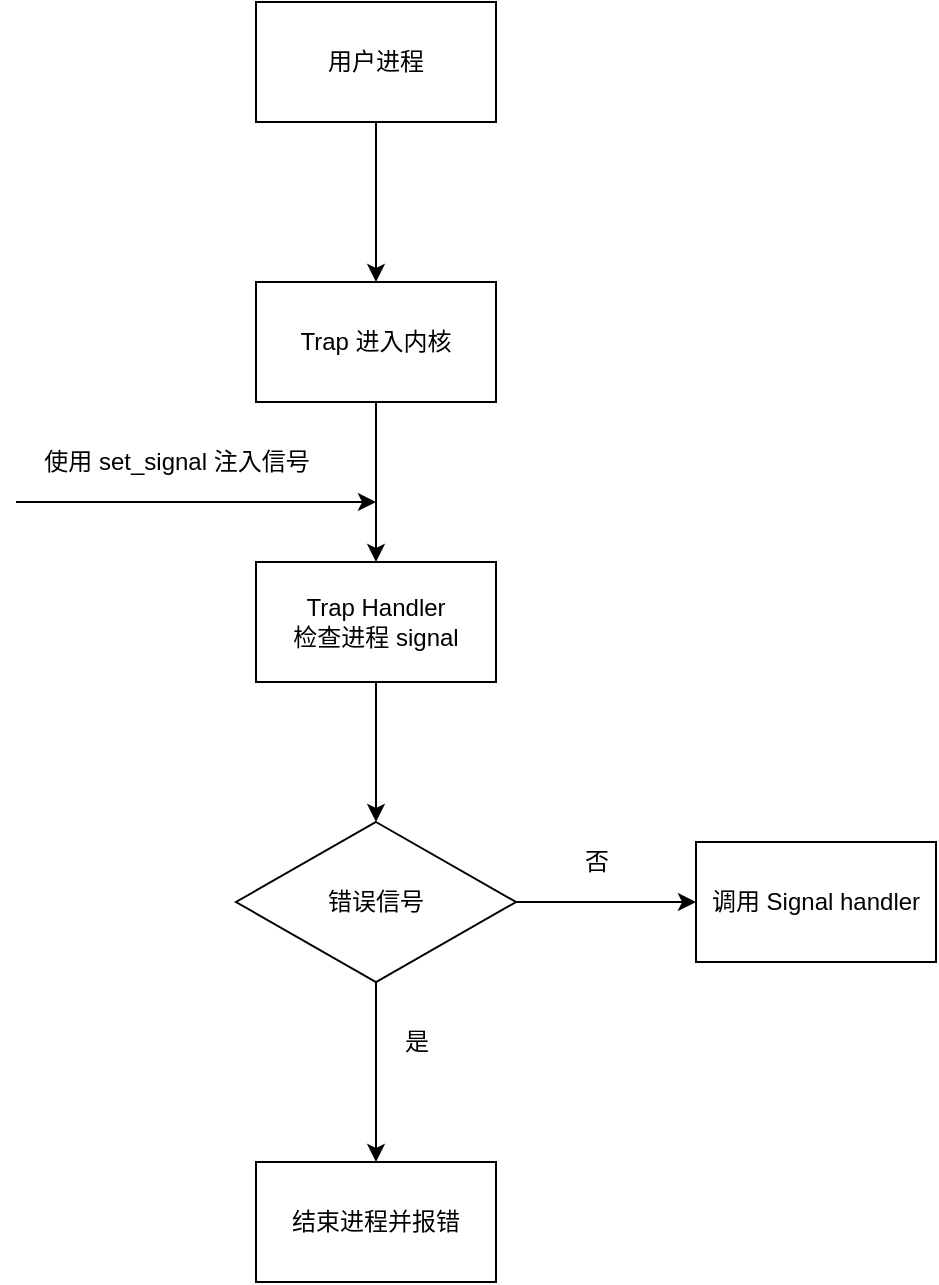 <mxfile>
    <diagram id="KU2TTSu077uuqw_k1KB5" name="signal">
        <mxGraphModel dx="1058" dy="773" grid="1" gridSize="10" guides="1" tooltips="1" connect="1" arrows="1" fold="1" page="1" pageScale="1" pageWidth="850" pageHeight="1100" math="0" shadow="0">
            <root>
                <mxCell id="0"/>
                <mxCell id="1" parent="0"/>
                <mxCell id="5" value="" style="edgeStyle=none;html=1;" edge="1" parent="1" source="2" target="4">
                    <mxGeometry relative="1" as="geometry"/>
                </mxCell>
                <mxCell id="2" value="用户进程" style="whiteSpace=wrap;html=1;" vertex="1" parent="1">
                    <mxGeometry x="240" y="70" width="120" height="60" as="geometry"/>
                </mxCell>
                <mxCell id="7" value="" style="edgeStyle=none;html=1;" edge="1" parent="1" source="4" target="6">
                    <mxGeometry relative="1" as="geometry"/>
                </mxCell>
                <mxCell id="4" value="Trap 进入内核" style="whiteSpace=wrap;html=1;" vertex="1" parent="1">
                    <mxGeometry x="240" y="210" width="120" height="60" as="geometry"/>
                </mxCell>
                <mxCell id="11" value="" style="edgeStyle=none;html=1;" edge="1" parent="1" source="6" target="10">
                    <mxGeometry relative="1" as="geometry"/>
                </mxCell>
                <mxCell id="6" value="Trap Handler &lt;br&gt;检查进程 signal" style="whiteSpace=wrap;html=1;" vertex="1" parent="1">
                    <mxGeometry x="240" y="350" width="120" height="60" as="geometry"/>
                </mxCell>
                <mxCell id="14" value="" style="edgeStyle=none;html=1;" edge="1" parent="1" source="10" target="13">
                    <mxGeometry relative="1" as="geometry"/>
                </mxCell>
                <mxCell id="17" value="" style="edgeStyle=none;html=1;" edge="1" parent="1" source="10" target="16">
                    <mxGeometry relative="1" as="geometry"/>
                </mxCell>
                <mxCell id="10" value="错误信号&lt;br&gt;" style="rhombus;whiteSpace=wrap;html=1;" vertex="1" parent="1">
                    <mxGeometry x="230" y="480" width="140" height="80" as="geometry"/>
                </mxCell>
                <mxCell id="13" value="调用 Signal handler" style="whiteSpace=wrap;html=1;" vertex="1" parent="1">
                    <mxGeometry x="460" y="490" width="120" height="60" as="geometry"/>
                </mxCell>
                <mxCell id="15" value="否" style="text;html=1;align=center;verticalAlign=middle;resizable=0;points=[];autosize=1;strokeColor=none;fillColor=none;" vertex="1" parent="1">
                    <mxGeometry x="390" y="485" width="40" height="30" as="geometry"/>
                </mxCell>
                <mxCell id="16" value="结束进程并报错" style="whiteSpace=wrap;html=1;" vertex="1" parent="1">
                    <mxGeometry x="240" y="650" width="120" height="60" as="geometry"/>
                </mxCell>
                <mxCell id="19" value="是" style="text;html=1;align=center;verticalAlign=middle;resizable=0;points=[];autosize=1;strokeColor=none;fillColor=none;" vertex="1" parent="1">
                    <mxGeometry x="300" y="575" width="40" height="30" as="geometry"/>
                </mxCell>
                <mxCell id="23" value="" style="endArrow=classic;html=1;" edge="1" parent="1">
                    <mxGeometry width="50" height="50" relative="1" as="geometry">
                        <mxPoint x="120" y="320" as="sourcePoint"/>
                        <mxPoint x="300" y="320" as="targetPoint"/>
                    </mxGeometry>
                </mxCell>
                <mxCell id="24" value="使用 set_signal 注入信号" style="text;html=1;align=center;verticalAlign=middle;resizable=0;points=[];autosize=1;strokeColor=none;fillColor=none;" vertex="1" parent="1">
                    <mxGeometry x="120" y="285" width="160" height="30" as="geometry"/>
                </mxCell>
            </root>
        </mxGraphModel>
    </diagram>
    <diagram id="memUVJDIY3hMxWhJAswb" name="client-server">
        <mxGraphModel dx="600" dy="442" grid="1" gridSize="10" guides="1" tooltips="1" connect="1" arrows="1" fold="1" page="1" pageScale="1" pageWidth="850" pageHeight="1100" math="0" shadow="0">
            <root>
                <mxCell id="0"/>
                <mxCell id="1" parent="0"/>
                <mxCell id="rpJxkrHV_Di-ujihbtXp-12" style="edgeStyle=none;html=1;exitX=1;exitY=0.25;exitDx=0;exitDy=0;entryX=0;entryY=0.25;entryDx=0;entryDy=0;" edge="1" parent="1" source="rpJxkrHV_Di-ujihbtXp-2" target="rpJxkrHV_Di-ujihbtXp-5">
                    <mxGeometry relative="1" as="geometry"/>
                </mxCell>
                <mxCell id="rpJxkrHV_Di-ujihbtXp-16" style="edgeStyle=none;html=1;exitX=1;exitY=0.5;exitDx=0;exitDy=0;entryX=0;entryY=0.5;entryDx=0;entryDy=0;" edge="1" parent="1">
                    <mxGeometry relative="1" as="geometry">
                        <mxPoint x="240" y="320" as="sourcePoint"/>
                        <mxPoint x="360" y="320" as="targetPoint"/>
                    </mxGeometry>
                </mxCell>
                <mxCell id="rpJxkrHV_Di-ujihbtXp-2" value="Client APP" style="rounded=0;whiteSpace=wrap;html=1;" vertex="1" parent="1">
                    <mxGeometry x="160" y="160" width="80" height="240" as="geometry"/>
                </mxCell>
                <mxCell id="rpJxkrHV_Di-ujihbtXp-6" style="edgeStyle=none;html=1;exitX=0;exitY=0.25;exitDx=0;exitDy=0;entryX=1;entryY=0.25;entryDx=0;entryDy=0;" edge="1" parent="1" source="rpJxkrHV_Di-ujihbtXp-3" target="rpJxkrHV_Di-ujihbtXp-5">
                    <mxGeometry relative="1" as="geometry"/>
                </mxCell>
                <mxCell id="rpJxkrHV_Di-ujihbtXp-11" style="edgeStyle=none;html=1;entryX=1;entryY=0.5;entryDx=0;entryDy=0;" edge="1" parent="1" source="rpJxkrHV_Di-ujihbtXp-3" target="rpJxkrHV_Di-ujihbtXp-5">
                    <mxGeometry relative="1" as="geometry"/>
                </mxCell>
                <mxCell id="rpJxkrHV_Di-ujihbtXp-21" style="edgeStyle=none;html=1;exitX=0;exitY=0.75;exitDx=0;exitDy=0;entryX=1;entryY=0.75;entryDx=0;entryDy=0;" edge="1" parent="1" source="rpJxkrHV_Di-ujihbtXp-3" target="rpJxkrHV_Di-ujihbtXp-5">
                    <mxGeometry relative="1" as="geometry"/>
                </mxCell>
                <mxCell id="rpJxkrHV_Di-ujihbtXp-3" value="Server App" style="rounded=0;whiteSpace=wrap;html=1;" vertex="1" parent="1">
                    <mxGeometry x="560" y="160" width="80" height="240" as="geometry"/>
                </mxCell>
                <mxCell id="rpJxkrHV_Di-ujihbtXp-23" style="edgeStyle=none;html=1;exitX=0;exitY=0.75;exitDx=0;exitDy=0;entryX=1;entryY=0.75;entryDx=0;entryDy=0;" edge="1" parent="1" source="rpJxkrHV_Di-ujihbtXp-5" target="rpJxkrHV_Di-ujihbtXp-2">
                    <mxGeometry relative="1" as="geometry"/>
                </mxCell>
                <mxCell id="rpJxkrHV_Di-ujihbtXp-5" value="kernel" style="rounded=0;whiteSpace=wrap;html=1;" vertex="1" parent="1">
                    <mxGeometry x="360" y="160" width="80" height="240" as="geometry"/>
                </mxCell>
                <mxCell id="rpJxkrHV_Di-ujihbtXp-8" value="create server" style="text;html=1;align=center;verticalAlign=middle;resizable=0;points=[];autosize=1;strokeColor=none;fillColor=none;" vertex="1" parent="1">
                    <mxGeometry x="450" y="190" width="90" height="30" as="geometry"/>
                </mxCell>
                <mxCell id="rpJxkrHV_Di-ujihbtXp-10" value="wait for request" style="text;html=1;align=center;verticalAlign=middle;resizable=0;points=[];autosize=1;strokeColor=none;fillColor=none;" vertex="1" parent="1">
                    <mxGeometry x="440" y="250" width="110" height="30" as="geometry"/>
                </mxCell>
                <mxCell id="rpJxkrHV_Di-ujihbtXp-14" value="connect server" style="text;html=1;align=center;verticalAlign=middle;resizable=0;points=[];autosize=1;strokeColor=none;fillColor=none;" vertex="1" parent="1">
                    <mxGeometry x="245" y="190" width="100" height="30" as="geometry"/>
                </mxCell>
                <mxCell id="rpJxkrHV_Di-ujihbtXp-15" value="" style="endArrow=classic;html=1;entryX=1.018;entryY=0.281;entryDx=0;entryDy=0;entryPerimeter=0;exitX=-0.022;exitY=0.279;exitDx=0;exitDy=0;exitPerimeter=0;" edge="1" parent="1" source="rpJxkrHV_Di-ujihbtXp-5" target="rpJxkrHV_Di-ujihbtXp-2">
                    <mxGeometry width="50" height="50" relative="1" as="geometry">
                        <mxPoint x="330" y="320" as="sourcePoint"/>
                        <mxPoint x="380" y="270" as="targetPoint"/>
                    </mxGeometry>
                </mxCell>
                <mxCell id="rpJxkrHV_Di-ujihbtXp-17" value="Send request and &lt;br&gt;waiting for reply" style="text;html=1;align=center;verticalAlign=middle;resizable=0;points=[];autosize=1;strokeColor=none;fillColor=none;" vertex="1" parent="1">
                    <mxGeometry x="235" y="285" width="120" height="40" as="geometry"/>
                </mxCell>
                <mxCell id="rpJxkrHV_Di-ujihbtXp-18" value="" style="endArrow=classic;html=1;entryX=-0.007;entryY=0.539;entryDx=0;entryDy=0;entryPerimeter=0;exitX=1;exitY=0.542;exitDx=0;exitDy=0;exitPerimeter=0;" edge="1" parent="1" source="rpJxkrHV_Di-ujihbtXp-5" target="rpJxkrHV_Di-ujihbtXp-3">
                    <mxGeometry width="50" height="50" relative="1" as="geometry">
                        <mxPoint x="300" y="370" as="sourcePoint"/>
                        <mxPoint x="350" y="320" as="targetPoint"/>
                    </mxGeometry>
                </mxCell>
                <mxCell id="rpJxkrHV_Di-ujihbtXp-19" value="get request" style="text;html=1;align=center;verticalAlign=middle;resizable=0;points=[];autosize=1;strokeColor=none;fillColor=none;" vertex="1" parent="1">
                    <mxGeometry x="455" y="280" width="80" height="30" as="geometry"/>
                </mxCell>
                <mxCell id="rpJxkrHV_Di-ujihbtXp-22" value="send reply" style="text;html=1;align=center;verticalAlign=middle;resizable=0;points=[];autosize=1;strokeColor=none;fillColor=none;" vertex="1" parent="1">
                    <mxGeometry x="455" y="310" width="80" height="30" as="geometry"/>
                </mxCell>
                <mxCell id="rpJxkrHV_Di-ujihbtXp-24" value="get reply" style="text;html=1;align=center;verticalAlign=middle;resizable=0;points=[];autosize=1;strokeColor=none;fillColor=none;" vertex="1" parent="1">
                    <mxGeometry x="260" y="340" width="70" height="30" as="geometry"/>
                </mxCell>
            </root>
        </mxGraphModel>
    </diagram>
</mxfile>